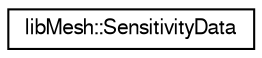digraph "Graphical Class Hierarchy"
{
  edge [fontname="FreeSans",fontsize="10",labelfontname="FreeSans",labelfontsize="10"];
  node [fontname="FreeSans",fontsize="10",shape=record];
  rankdir="LR";
  Node1 [label="libMesh::SensitivityData",height=0.2,width=0.4,color="black", fillcolor="white", style="filled",URL="$classlibMesh_1_1SensitivityData.html"];
}
